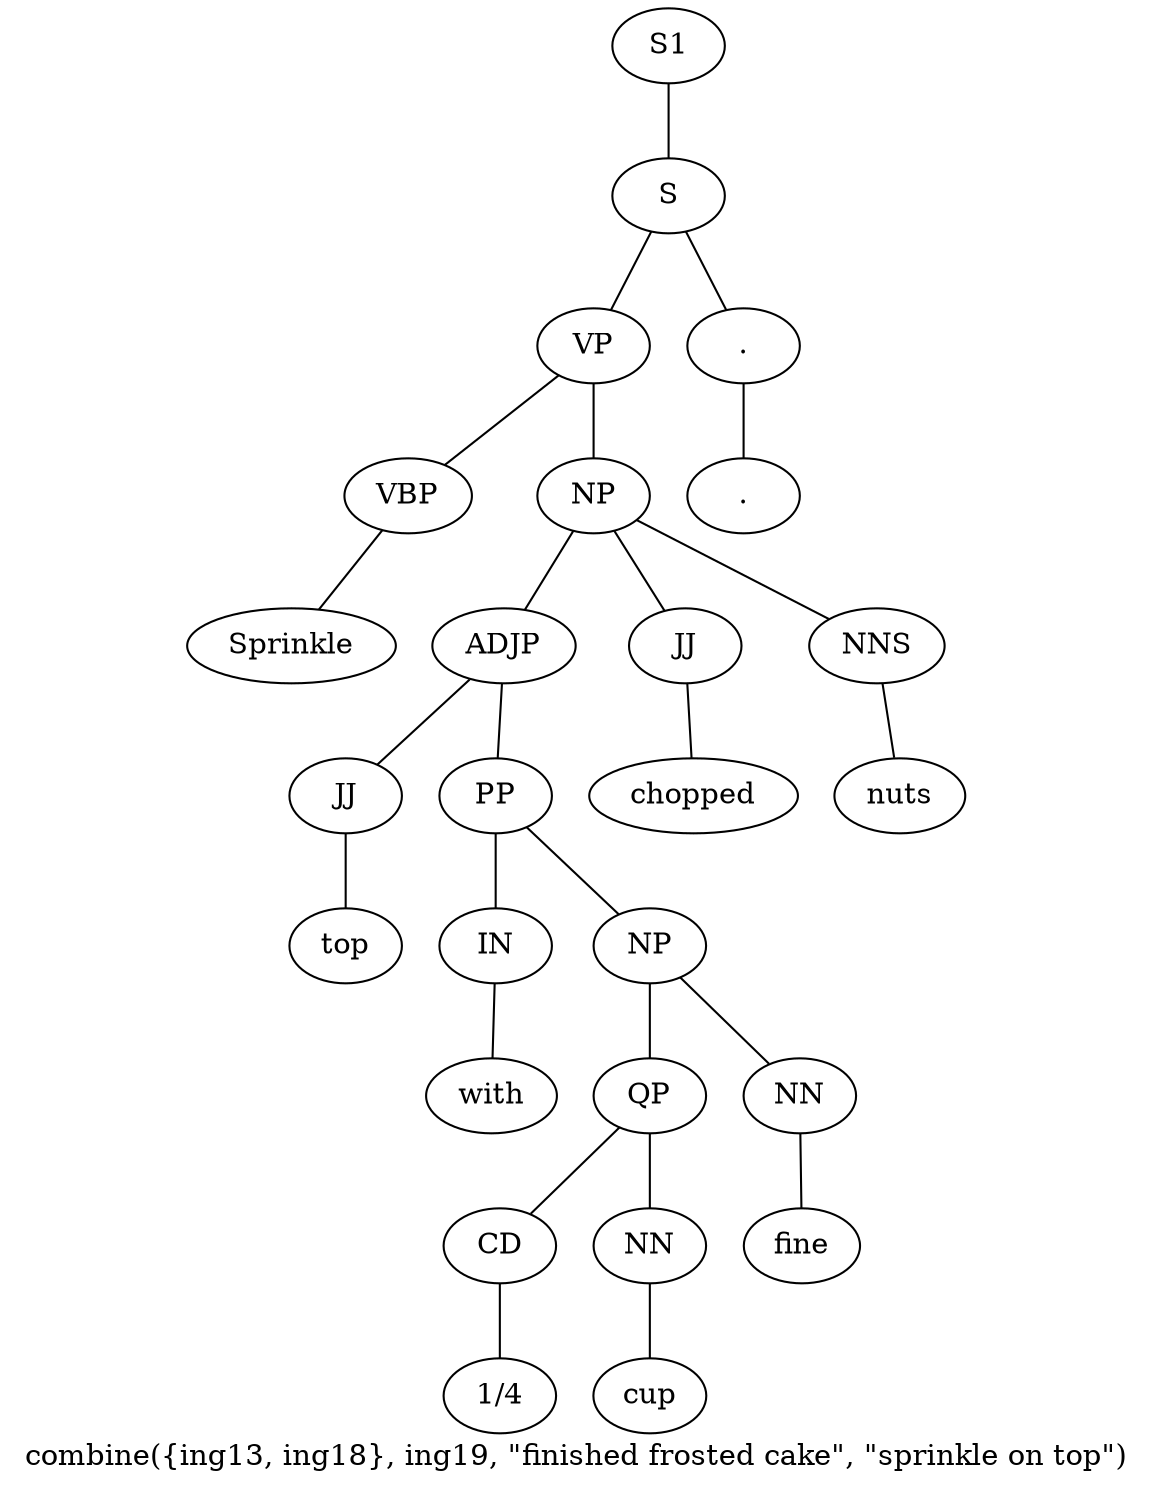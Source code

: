 graph SyntaxGraph {
	label = "combine({ing13, ing18}, ing19, \"finished frosted cake\", \"sprinkle on top\")";
	Node0 [label="S1"];
	Node1 [label="S"];
	Node2 [label="VP"];
	Node3 [label="VBP"];
	Node4 [label="Sprinkle"];
	Node5 [label="NP"];
	Node6 [label="ADJP"];
	Node7 [label="JJ"];
	Node8 [label="top"];
	Node9 [label="PP"];
	Node10 [label="IN"];
	Node11 [label="with"];
	Node12 [label="NP"];
	Node13 [label="QP"];
	Node14 [label="CD"];
	Node15 [label="1/4"];
	Node16 [label="NN"];
	Node17 [label="cup"];
	Node18 [label="NN"];
	Node19 [label="fine"];
	Node20 [label="JJ"];
	Node21 [label="chopped"];
	Node22 [label="NNS"];
	Node23 [label="nuts"];
	Node24 [label="."];
	Node25 [label="."];

	Node0 -- Node1;
	Node1 -- Node2;
	Node1 -- Node24;
	Node2 -- Node3;
	Node2 -- Node5;
	Node3 -- Node4;
	Node5 -- Node6;
	Node5 -- Node20;
	Node5 -- Node22;
	Node6 -- Node7;
	Node6 -- Node9;
	Node7 -- Node8;
	Node9 -- Node10;
	Node9 -- Node12;
	Node10 -- Node11;
	Node12 -- Node13;
	Node12 -- Node18;
	Node13 -- Node14;
	Node13 -- Node16;
	Node14 -- Node15;
	Node16 -- Node17;
	Node18 -- Node19;
	Node20 -- Node21;
	Node22 -- Node23;
	Node24 -- Node25;
}
